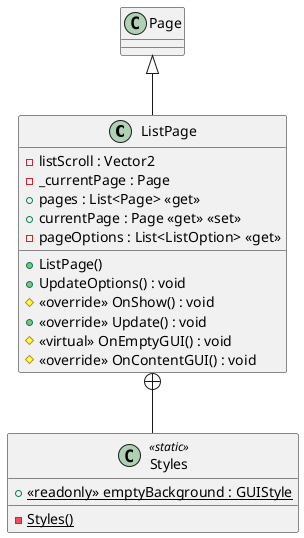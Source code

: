 @startuml
class ListPage {
    + ListPage()
    - listScroll : Vector2
    - _currentPage : Page
    + pages : List<Page> <<get>>
    + currentPage : Page <<get>> <<set>>
    - pageOptions : List<ListOption> <<get>>
    + UpdateOptions() : void
    # <<override>> OnShow() : void
    + <<override>> Update() : void
    # <<virtual>> OnEmptyGUI() : void
    # <<override>> OnContentGUI() : void
}
class Styles <<static>> {
    {static} - Styles()
    + {static} <<readonly>> emptyBackground : GUIStyle
}
Page <|-- ListPage
ListPage +-- Styles
@enduml

